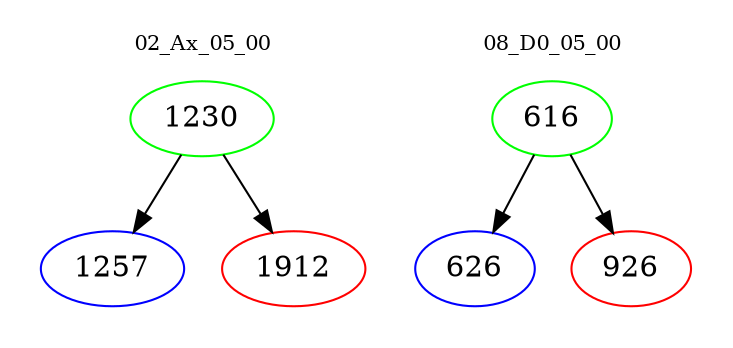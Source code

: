 digraph{
subgraph cluster_0 {
color = white
label = "02_Ax_05_00";
fontsize=10;
T0_1230 [label="1230", color="green"]
T0_1230 -> T0_1257 [color="black"]
T0_1257 [label="1257", color="blue"]
T0_1230 -> T0_1912 [color="black"]
T0_1912 [label="1912", color="red"]
}
subgraph cluster_1 {
color = white
label = "08_D0_05_00";
fontsize=10;
T1_616 [label="616", color="green"]
T1_616 -> T1_626 [color="black"]
T1_626 [label="626", color="blue"]
T1_616 -> T1_926 [color="black"]
T1_926 [label="926", color="red"]
}
}

